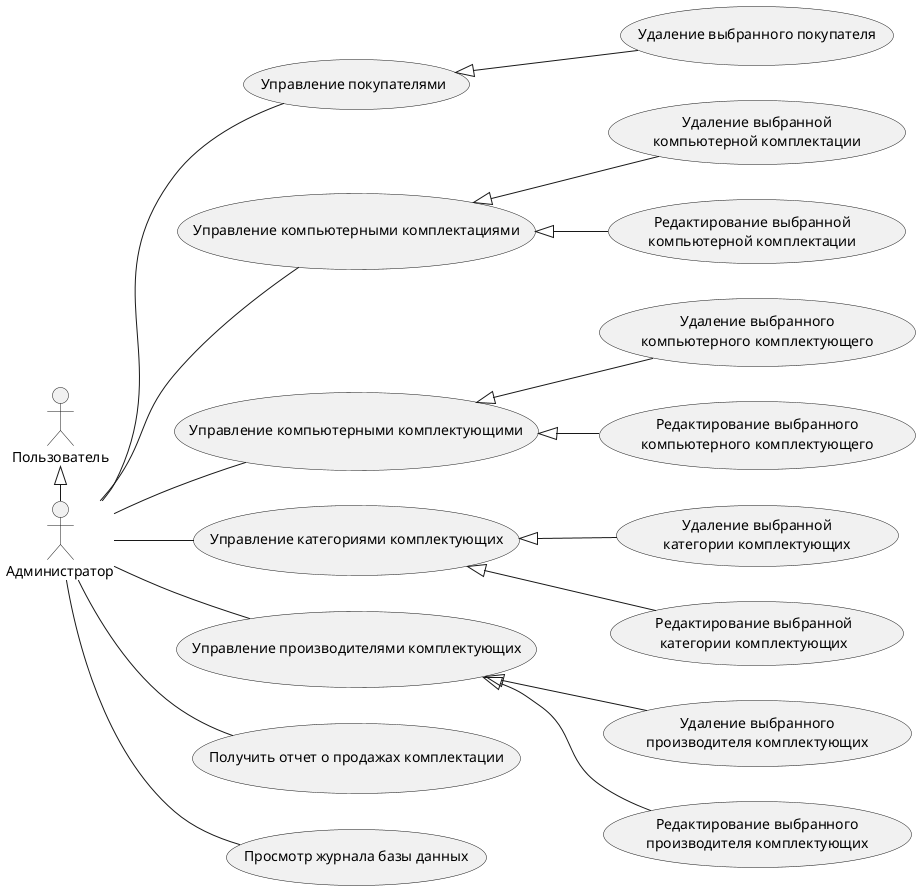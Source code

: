﻿@startuml
'https://plantuml.com/use-case-diagram

left to right direction

:Пользователь: as user
:Администратор: as admin

user <|-right- admin
(Управление покупателями) as customersControl
admin -- customersControl
customersControl <|-- (Удаление выбранного покупателя)

(Управление компьютерными комплектациями) as configurationsControl
admin -- configurationsControl
configurationsControl <|-- (Удаление выбранной\nкомпьютерной комплектации)
configurationsControl <|-- (Редактирование выбранной\nкомпьютерной комплектации)

(Управление компьютерными комплектующими) as componentsControl
admin -- componentsControl
componentsControl <|-- (Удаление выбранного\nкомпьютерного комплектующего)
componentsControl <|-- (Редактирование выбранного\nкомпьютерного комплектующего)

(Управление категориями комплектующих) as categoriesControl
admin -- categoriesControl
categoriesControl <|-- (Удаление выбранной\nкатегории комплектующих)
categoriesControl <|-- (Редактирование выбранной\nкатегории комплектующих)

(Управление производителями комплектующих) as manufacturersControl
admin -- manufacturersControl
manufacturersControl <|-- (Удаление выбранного\nпроизводителя комплектующих)
manufacturersControl <|-- (Редактирование выбранного\nпроизводителя комплектующих)

admin -- (Получить отчет о продажах комплектации)

(Просмотр журнала базы данных) as logs
admin -- logs

@enduml